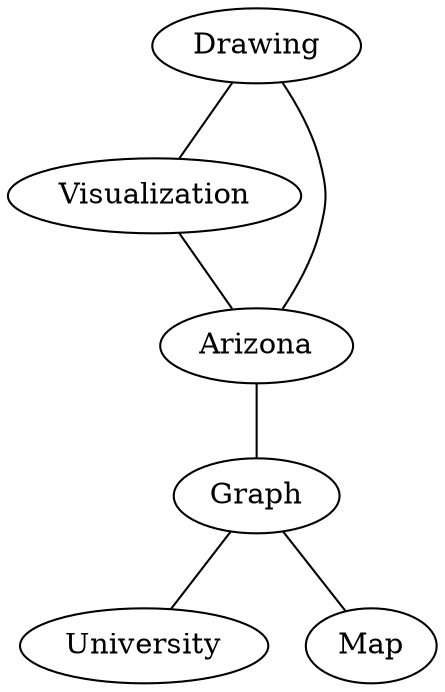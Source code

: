 graph {
  "0" [cluster="1", label="Drawing", pos="26.163,130.97"];
  "1" [cluster="1", label="Visualization", pos="270.82,243.14"];
  "2" [cluster="1", label="Graph", pos="271.43,16.263"];
  "3" [cluster="2", label="Arizona", pos="670.15,16.263"];
  "4" [cluster="2", label="University", pos="415.11,16.263"];
  "5" [cluster="2", label="Map", pos="513.44,131.26"];
  "0" -- "1";
  "0" -- "3";
  "1" -- "3";
  "2" -- "4";
  "2" -- "5";
  "3" -- "2";
}